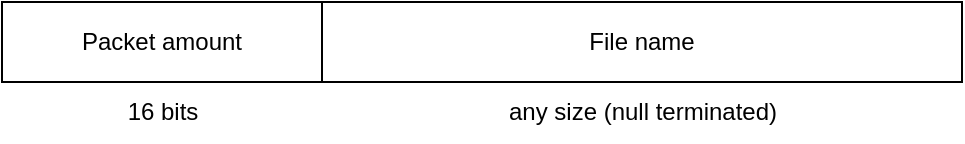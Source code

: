 <mxfile version="24.0.0" type="device">
  <diagram name="Side-1" id="UtUE6usGgRoNjTVIGV_d">
    <mxGraphModel dx="750" dy="429" grid="1" gridSize="10" guides="1" tooltips="1" connect="1" arrows="1" fold="1" page="1" pageScale="1" pageWidth="827" pageHeight="1169" math="0" shadow="0">
      <root>
        <mxCell id="0" />
        <mxCell id="1" parent="0" />
        <mxCell id="2Zn6BPDYe05IoYwh--fQ-1" value="Packet amount" style="rounded=0;whiteSpace=wrap;html=1;" vertex="1" parent="1">
          <mxGeometry x="120" y="160" width="160" height="40" as="geometry" />
        </mxCell>
        <mxCell id="2Zn6BPDYe05IoYwh--fQ-5" value="File name" style="rounded=0;whiteSpace=wrap;html=1;" vertex="1" parent="1">
          <mxGeometry x="280" y="160" width="320" height="40" as="geometry" />
        </mxCell>
        <mxCell id="2Zn6BPDYe05IoYwh--fQ-7" value="&lt;div&gt;16 bits&lt;/div&gt;" style="text;html=1;align=center;verticalAlign=middle;resizable=0;points=[];autosize=1;strokeColor=none;fillColor=none;" vertex="1" parent="1">
          <mxGeometry x="170" y="200" width="60" height="30" as="geometry" />
        </mxCell>
        <mxCell id="2Zn6BPDYe05IoYwh--fQ-8" value="&lt;div&gt;any size (null terminated)&lt;br&gt;&lt;/div&gt;" style="text;html=1;align=center;verticalAlign=middle;resizable=0;points=[];autosize=1;strokeColor=none;fillColor=none;" vertex="1" parent="1">
          <mxGeometry x="365" y="200" width="150" height="30" as="geometry" />
        </mxCell>
      </root>
    </mxGraphModel>
  </diagram>
</mxfile>
